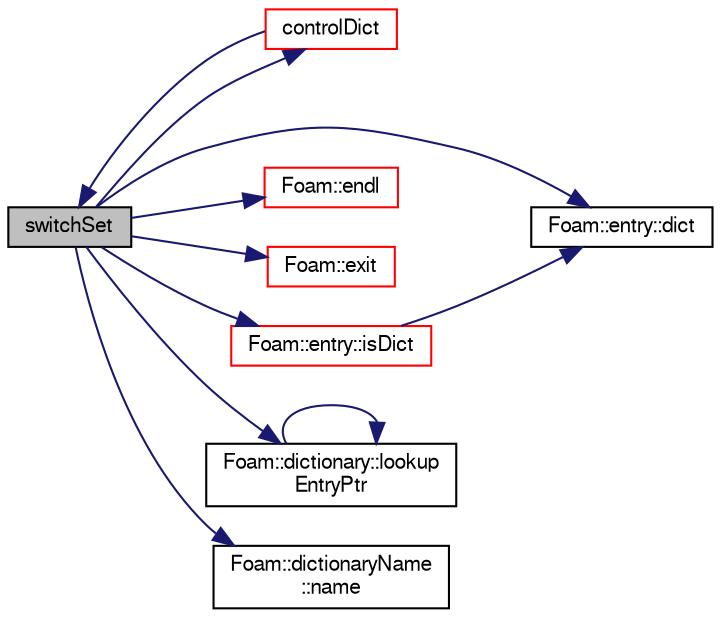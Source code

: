 digraph "switchSet"
{
  bgcolor="transparent";
  edge [fontname="FreeSans",fontsize="10",labelfontname="FreeSans",labelfontsize="10"];
  node [fontname="FreeSans",fontsize="10",shape=record];
  rankdir="LR";
  Node2543 [label="switchSet",height=0.2,width=0.4,color="black", fillcolor="grey75", style="filled", fontcolor="black"];
  Node2543 -> Node2544 [color="midnightblue",fontsize="10",style="solid",fontname="FreeSans"];
  Node2544 [label="controlDict",height=0.2,width=0.4,color="red",URL="$a21163.html#a99ec32314c649e103ec5b70effea2d96",tooltip="The central control dictionary. "];
  Node2544 -> Node2543 [color="midnightblue",fontsize="10",style="solid",fontname="FreeSans"];
  Node2543 -> Node2558 [color="midnightblue",fontsize="10",style="solid",fontname="FreeSans"];
  Node2558 [label="Foam::entry::dict",height=0.2,width=0.4,color="black",URL="$a26022.html#abd246c36ef3a3776f7d6e517dc9621af",tooltip="Return dictionary if this entry is a dictionary. "];
  Node2543 -> Node2548 [color="midnightblue",fontsize="10",style="solid",fontname="FreeSans"];
  Node2548 [label="Foam::endl",height=0.2,width=0.4,color="red",URL="$a21124.html#a2db8fe02a0d3909e9351bb4275b23ce4",tooltip="Add newline and flush stream. "];
  Node2543 -> Node2550 [color="midnightblue",fontsize="10",style="solid",fontname="FreeSans"];
  Node2550 [label="Foam::exit",height=0.2,width=0.4,color="red",URL="$a21124.html#a06ca7250d8e89caf05243ec094843642"];
  Node2543 -> Node2559 [color="midnightblue",fontsize="10",style="solid",fontname="FreeSans"];
  Node2559 [label="Foam::entry::isDict",height=0.2,width=0.4,color="red",URL="$a26022.html#a33b200039e283c4ad4ad9a4756ffafd1",tooltip="Return true if this entry is a dictionary. "];
  Node2559 -> Node2558 [color="midnightblue",fontsize="10",style="solid",fontname="FreeSans"];
  Node2543 -> Node2609 [color="midnightblue",fontsize="10",style="solid",fontname="FreeSans"];
  Node2609 [label="Foam::dictionary::lookup\lEntryPtr",height=0.2,width=0.4,color="black",URL="$a26014.html#a63ca8c5575e79a6e04b8a1e1c4c1d958",tooltip="Find and return an entry data stream pointer if present. "];
  Node2609 -> Node2609 [color="midnightblue",fontsize="10",style="solid",fontname="FreeSans"];
  Node2543 -> Node2569 [color="midnightblue",fontsize="10",style="solid",fontname="FreeSans"];
  Node2569 [label="Foam::dictionaryName\l::name",height=0.2,width=0.4,color="black",URL="$a26010.html#aba53f1f9c8fadfa65f4099af10df348c",tooltip="Return the dictionary name. "];
}
